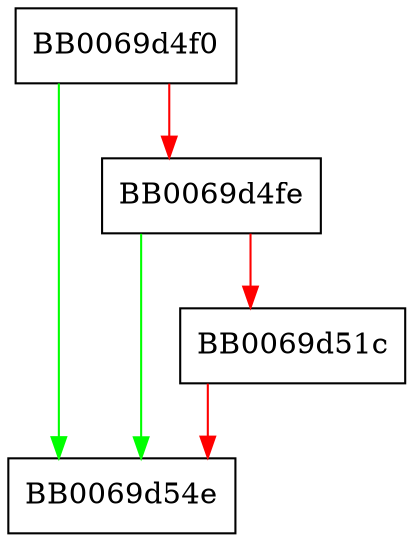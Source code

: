 digraph aes_128_xts_newctx {
  node [shape="box"];
  graph [splines=ortho];
  BB0069d4f0 -> BB0069d54e [color="green"];
  BB0069d4f0 -> BB0069d4fe [color="red"];
  BB0069d4fe -> BB0069d54e [color="green"];
  BB0069d4fe -> BB0069d51c [color="red"];
  BB0069d51c -> BB0069d54e [color="red"];
}
